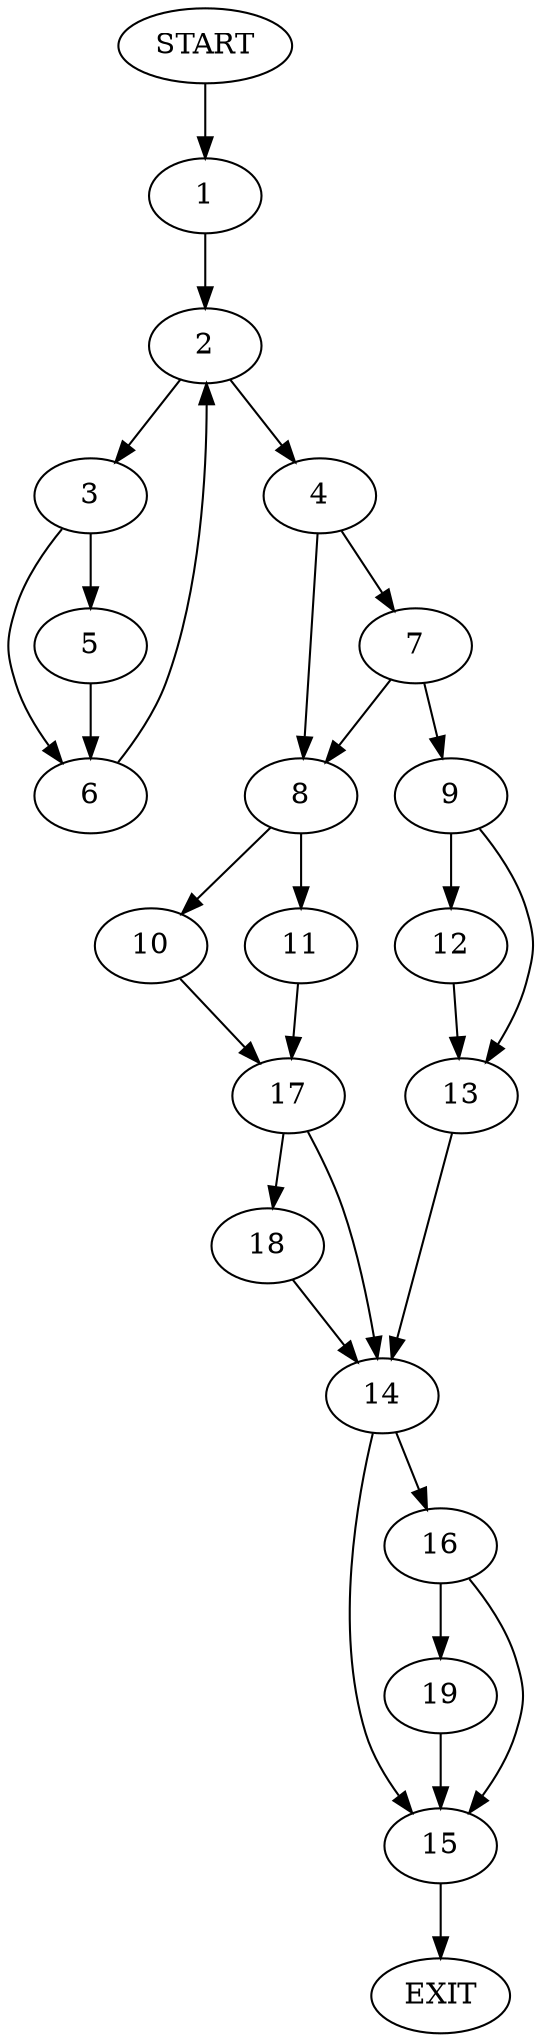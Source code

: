 digraph {
0 [label="START"]
20 [label="EXIT"]
0 -> 1
1 -> 2
2 -> 3
2 -> 4
3 -> 5
3 -> 6
4 -> 7
4 -> 8
5 -> 6
6 -> 2
7 -> 9
7 -> 8
8 -> 10
8 -> 11
9 -> 12
9 -> 13
13 -> 14
12 -> 13
14 -> 15
14 -> 16
10 -> 17
11 -> 17
17 -> 18
17 -> 14
18 -> 14
15 -> 20
16 -> 15
16 -> 19
19 -> 15
}
